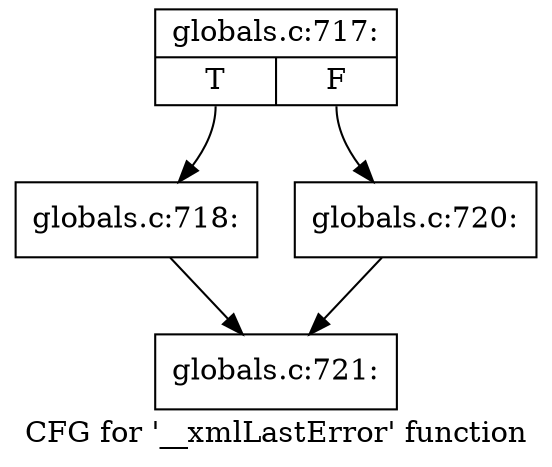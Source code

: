 digraph "CFG for '__xmlLastError' function" {
	label="CFG for '__xmlLastError' function";

	Node0x4a9f4f0 [shape=record,label="{globals.c:717:|{<s0>T|<s1>F}}"];
	Node0x4a9f4f0:s0 -> Node0x4ab06e0;
	Node0x4a9f4f0:s1 -> Node0x4a9fa30;
	Node0x4ab06e0 [shape=record,label="{globals.c:718:}"];
	Node0x4ab06e0 -> Node0x4aafcd0;
	Node0x4a9fa30 [shape=record,label="{globals.c:720:}"];
	Node0x4a9fa30 -> Node0x4aafcd0;
	Node0x4aafcd0 [shape=record,label="{globals.c:721:}"];
}
